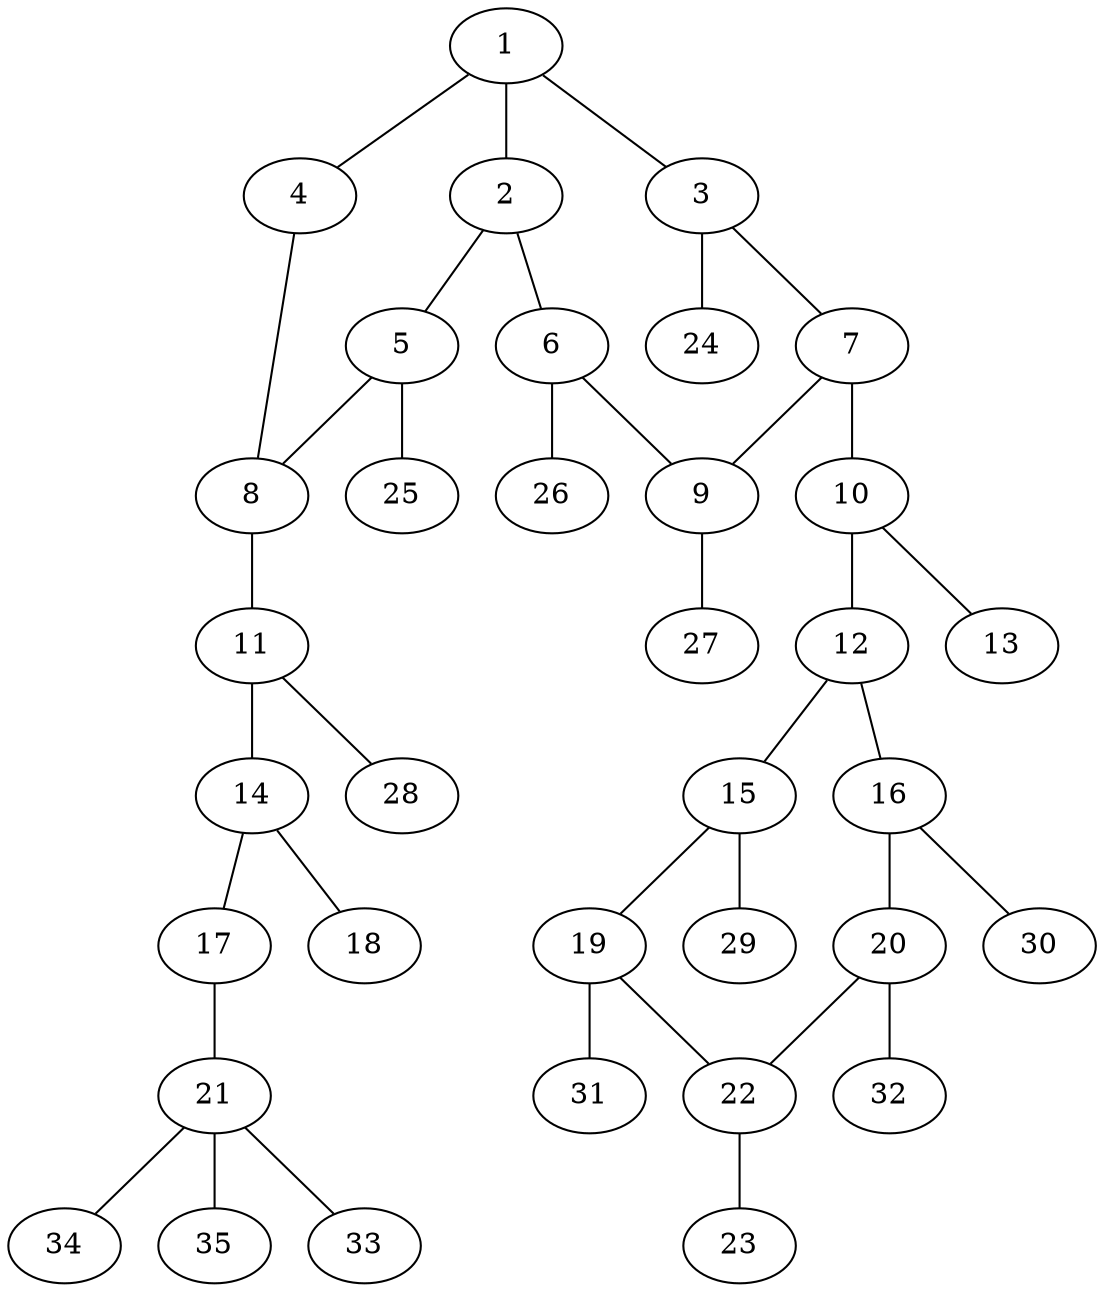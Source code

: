 graph molecule_2678 {
	1	 [chem=C];
	2	 [chem=C];
	1 -- 2	 [valence=2];
	3	 [chem=C];
	1 -- 3	 [valence=1];
	4	 [chem=N];
	1 -- 4	 [valence=1];
	5	 [chem=N];
	2 -- 5	 [valence=1];
	6	 [chem=C];
	2 -- 6	 [valence=1];
	7	 [chem=C];
	3 -- 7	 [valence=2];
	24	 [chem=H];
	3 -- 24	 [valence=1];
	8	 [chem=C];
	4 -- 8	 [valence=2];
	5 -- 8	 [valence=1];
	25	 [chem=H];
	5 -- 25	 [valence=1];
	9	 [chem=C];
	6 -- 9	 [valence=2];
	26	 [chem=H];
	6 -- 26	 [valence=1];
	7 -- 9	 [valence=1];
	10	 [chem=C];
	7 -- 10	 [valence=1];
	11	 [chem=N];
	8 -- 11	 [valence=1];
	27	 [chem=H];
	9 -- 27	 [valence=1];
	12	 [chem=C];
	10 -- 12	 [valence=1];
	13	 [chem=O];
	10 -- 13	 [valence=2];
	14	 [chem=C];
	11 -- 14	 [valence=1];
	28	 [chem=H];
	11 -- 28	 [valence=1];
	15	 [chem=C];
	12 -- 15	 [valence=1];
	16	 [chem=C];
	12 -- 16	 [valence=2];
	17	 [chem=O];
	14 -- 17	 [valence=1];
	18	 [chem=O];
	14 -- 18	 [valence=2];
	19	 [chem=C];
	15 -- 19	 [valence=2];
	29	 [chem=H];
	15 -- 29	 [valence=1];
	20	 [chem=C];
	16 -- 20	 [valence=1];
	30	 [chem=H];
	16 -- 30	 [valence=1];
	21	 [chem=C];
	17 -- 21	 [valence=1];
	22	 [chem=C];
	19 -- 22	 [valence=1];
	31	 [chem=H];
	19 -- 31	 [valence=1];
	20 -- 22	 [valence=2];
	32	 [chem=H];
	20 -- 32	 [valence=1];
	33	 [chem=H];
	21 -- 33	 [valence=1];
	34	 [chem=H];
	21 -- 34	 [valence=1];
	35	 [chem=H];
	21 -- 35	 [valence=1];
	23	 [chem=F];
	22 -- 23	 [valence=1];
}
